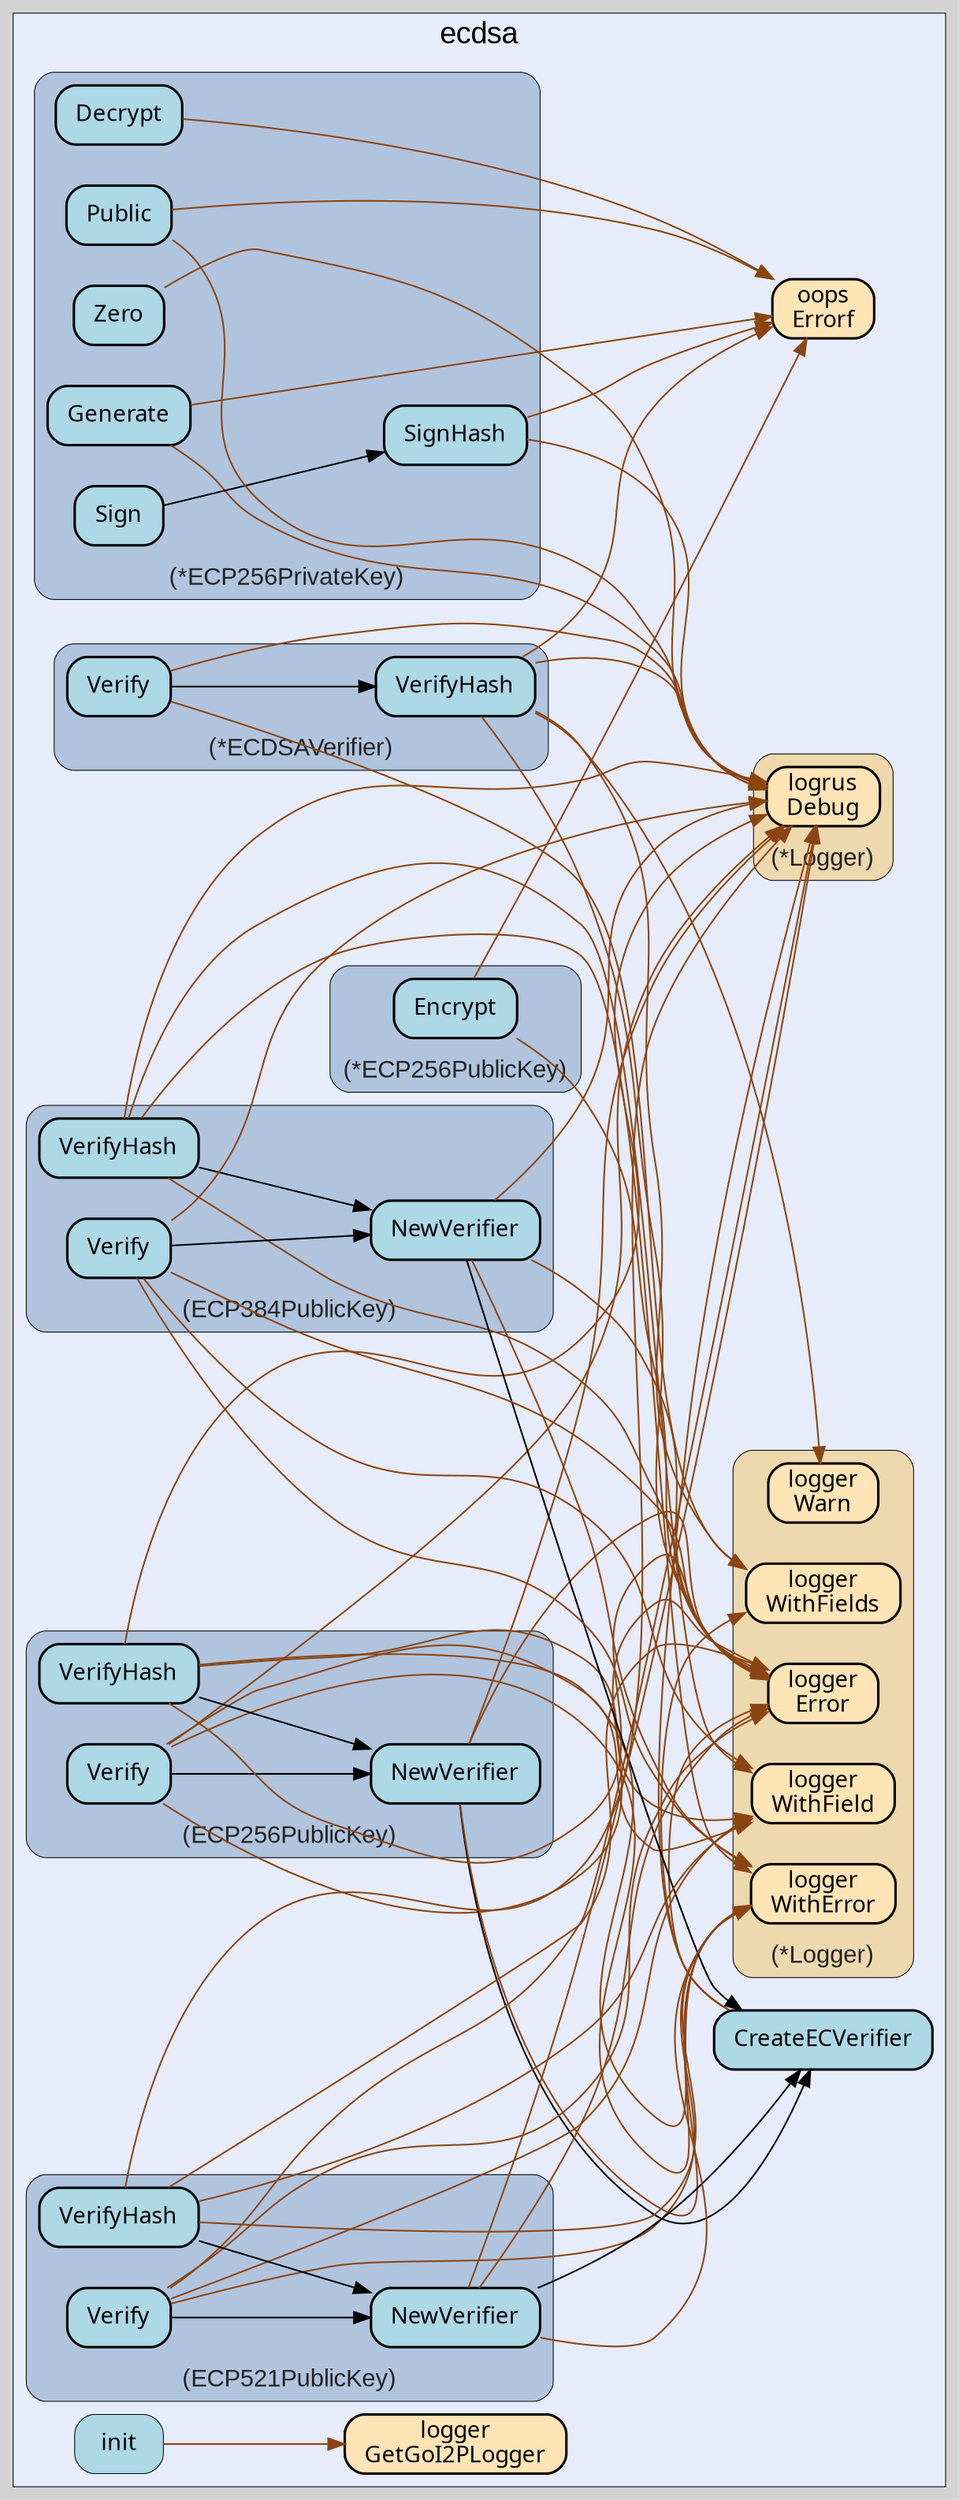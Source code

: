 digraph gocallvis {
    label="";
    labeljust="l";
    fontname="Arial";
    fontsize="14";
    rankdir="LR";
    bgcolor="lightgray";
    style="solid";
    penwidth="0.5";
    pad="0.0";
    nodesep="0.35";

    node [shape="box" style="filled,rounded" fillcolor="honeydew" fontname="Verdana" penwidth="1.0" margin="0.16,0.0"];
    edge [minlen="2"]

    subgraph "cluster_focus" {
        labeljust="c";
fontsize="18";
bgcolor="#e6ecfa";
label="ecdsa";
labelloc="t";
        
        "github.com/samber/oops.Errorf" [ fillcolor="moccasin" label="oops\nErrorf" penwidth="1.5" tooltip="github.com/samber/oops.Errorf | defined in oops.go:34" ]
        "github.com/go-i2p/crypto/ecdsa.CreateECVerifier" [ fillcolor="lightblue" label="CreateECVerifier" penwidth="1.5" tooltip="github.com/go-i2p/crypto/ecdsa.CreateECVerifier | defined in ecdsa_verifier.go:68\nat ecdsa_verifier.go:69: calling [(*github.com/go-i2p/logger.Logger).WithFields]\nat ecdsa_verifier.go:72: calling [(*github.com/sirupsen/logrus.Logger).Debug]\nat ecdsa_verifier.go:83: calling [(*github.com/sirupsen/logrus.Logger).Debug]\nat ecdsa_verifier.go:75: calling [(*github.com/go-i2p/logger.Logger).Error]" ]
        "github.com/go-i2p/crypto/ecdsa.init" [ fillcolor="lightblue" label="init" penwidth="0.5" tooltip="github.com/go-i2p/crypto/ecdsa.init | defined in .:0\nat constants.go:7: calling [github.com/go-i2p/logger.GetGoI2PLogger]" ]
        "github.com/go-i2p/logger.GetGoI2PLogger" [ fillcolor="moccasin" label="logger\nGetGoI2PLogger" penwidth="1.5" tooltip="github.com/go-i2p/logger.GetGoI2PLogger | defined in log.go:120" ]
        
        subgraph "cluster_*github.com/go-i2p/crypto/ecdsa.ECDSAVerifier" {
        penwidth="0.5";
labelloc="b";
fillcolor="lightsteelblue";
label="(*ECDSAVerifier)";
tooltip="type: *github.com/go-i2p/crypto/ecdsa.ECDSAVerifier";
fontsize="15";
fontcolor="#222222";
style="rounded,filled";
        
        "(*github.com/go-i2p/crypto/ecdsa.ECDSAVerifier).VerifyHash" [ fillcolor="lightblue" label="VerifyHash" penwidth="1.5" tooltip="(*github.com/go-i2p/crypto/ecdsa.ECDSAVerifier).VerifyHash | defined in ecdsa_verifier.go:21\nat ecdsa_verifier.go:25: calling [(*github.com/sirupsen/logrus.Logger).Debug]\nat ecdsa_verifier.go:48: calling [(*github.com/sirupsen/logrus.Logger).Debug]\nat ecdsa_verifier.go:45: calling [(*github.com/go-i2p/logger.Logger).Warn]\nat ecdsa_verifier.go:35: calling [(*github.com/go-i2p/logger.Logger).Error]\nat ecdsa_verifier.go:22: calling [(*github.com/go-i2p/logger.Logger).WithFields]\nat ecdsa_verifier.go:32: calling [(*github.com/go-i2p/logger.Logger).WithFields]\nat ecdsa_verifier.go:36: calling [github.com/samber/oops.Errorf]" ]
        "(*github.com/go-i2p/crypto/ecdsa.ECDSAVerifier).Verify" [ fillcolor="lightblue" label="Verify" penwidth="1.5" tooltip="(*github.com/go-i2p/crypto/ecdsa.ECDSAVerifier).Verify | defined in ecdsa_verifier.go:54\nat ecdsa_verifier.go:64: calling [(*github.com/go-i2p/crypto/ecdsa.ECDSAVerifier).VerifyHash]\nat ecdsa_verifier.go:58: calling [(*github.com/sirupsen/logrus.Logger).Debug]\nat ecdsa_verifier.go:55: calling [(*github.com/go-i2p/logger.Logger).WithFields]" ]
        
    }

        subgraph "cluster_*github.com/go-i2p/crypto/ecdsa.ECP256PrivateKey" {
        penwidth="0.5";
fontsize="15";
fontcolor="#222222";
labelloc="b";
style="rounded,filled";
fillcolor="lightsteelblue";
label="(*ECP256PrivateKey)";
tooltip="type: *github.com/go-i2p/crypto/ecdsa.ECP256PrivateKey";
        
        "(*github.com/go-i2p/crypto/ecdsa.ECP256PrivateKey).Zero" [ fillcolor="lightblue" label="Zero" penwidth="1.5" tooltip="(*github.com/go-i2p/crypto/ecdsa.ECP256PrivateKey).Zero | defined in ecdsa_p256_private.go:100\nat ecdsa_p256_private.go:105: calling [(*github.com/sirupsen/logrus.Logger).Debug]" ]
        "(*github.com/go-i2p/crypto/ecdsa.ECP256PrivateKey).Generate" [ fillcolor="lightblue" label="Generate" penwidth="1.5" tooltip="(*github.com/go-i2p/crypto/ecdsa.ECP256PrivateKey).Generate | defined in ecdsa_p256_private.go:109\nat ecdsa_p256_private.go:113: calling [github.com/samber/oops.Errorf]\nat ecdsa_p256_private.go:123: calling [(*github.com/sirupsen/logrus.Logger).Debug]" ]
        "(*github.com/go-i2p/crypto/ecdsa.ECP256PrivateKey).SignHash" [ penwidth="1.5" tooltip="(*github.com/go-i2p/crypto/ecdsa.ECP256PrivateKey).SignHash | defined in ecdsa_p256_private.go:31\nat ecdsa_p256_private.go:56: calling [(*github.com/sirupsen/logrus.Logger).Debug]\nat ecdsa_p256_private.go:44: calling [github.com/samber/oops.Errorf]" fillcolor="lightblue" label="SignHash" ]
        "(*github.com/go-i2p/crypto/ecdsa.ECP256PrivateKey).Sign" [ penwidth="1.5" tooltip="(*github.com/go-i2p/crypto/ecdsa.ECP256PrivateKey).Sign | defined in ecdsa_p256_private.go:24\nat ecdsa_p256_private.go:27: calling [(*github.com/go-i2p/crypto/ecdsa.ECP256PrivateKey).SignHash]" fillcolor="lightblue" label="Sign" ]
        "(*github.com/go-i2p/crypto/ecdsa.ECP256PrivateKey).Decrypt" [ label="Decrypt" penwidth="1.5" tooltip="(*github.com/go-i2p/crypto/ecdsa.ECP256PrivateKey).Decrypt | defined in ecdsa_p256_private.go:61\nat ecdsa_p256_private.go:65: calling [github.com/samber/oops.Errorf]" fillcolor="lightblue" ]
        "(*github.com/go-i2p/crypto/ecdsa.ECP256PrivateKey).Public" [ fillcolor="lightblue" label="Public" penwidth="1.5" tooltip="(*github.com/go-i2p/crypto/ecdsa.ECP256PrivateKey).Public | defined in ecdsa_p256_private.go:74\nat ecdsa_p256_private.go:95: calling [(*github.com/sirupsen/logrus.Logger).Debug]\nat ecdsa_p256_private.go:80: calling [github.com/samber/oops.Errorf]" ]
        
    }

        subgraph "cluster_*github.com/go-i2p/crypto/ecdsa.ECP256PublicKey" {
        fontsize="15";
style="rounded,filled";
fillcolor="lightsteelblue";
tooltip="type: *github.com/go-i2p/crypto/ecdsa.ECP256PublicKey";
penwidth="0.5";
fontcolor="#222222";
labelloc="b";
label="(*ECP256PublicKey)";
        
        "(*github.com/go-i2p/crypto/ecdsa.ECP256PublicKey).Encrypt" [ label="Encrypt" penwidth="1.5" tooltip="(*github.com/go-i2p/crypto/ecdsa.ECP256PublicKey).Encrypt | defined in ecdsa_p256_public.go:38\nat ecdsa_p256_public.go:39: calling [(*github.com/go-i2p/logger.Logger).Error]\nat ecdsa_p256_public.go:40: calling [github.com/samber/oops.Errorf]" fillcolor="lightblue" ]
        
    }

        subgraph "cluster_*github.com/go-i2p/logger.Logger" {
        penwidth="0.5";
fontsize="15";
fontcolor="#222222";
labelloc="b";
style="rounded,filled";
fillcolor="wheat2";
label="(*Logger)";
tooltip="type: *github.com/go-i2p/logger.Logger";
        
        "(*github.com/go-i2p/logger.Logger).WithFields" [ fillcolor="moccasin" label="logger\nWithFields" penwidth="1.5" tooltip="(*github.com/go-i2p/logger.Logger).WithFields | defined in log.go:60" ]
        "(*github.com/go-i2p/logger.Logger).Error" [ penwidth="1.5" tooltip="(*github.com/go-i2p/logger.Logger).Error | defined in log.go:42" fillcolor="moccasin" label="logger\nError" ]
        "(*github.com/go-i2p/logger.Logger).Warn" [ label="logger\nWarn" penwidth="1.5" tooltip="(*github.com/go-i2p/logger.Logger).Warn | defined in log.go:30" fillcolor="moccasin" ]
        "(*github.com/go-i2p/logger.Logger).WithField" [ fillcolor="moccasin" label="logger\nWithField" penwidth="1.5" tooltip="(*github.com/go-i2p/logger.Logger).WithField | defined in log.go:54" ]
        "(*github.com/go-i2p/logger.Logger).WithError" [ tooltip="(*github.com/go-i2p/logger.Logger).WithError | defined in log.go:66" fillcolor="moccasin" label="logger\nWithError" penwidth="1.5" ]
        
    }

        subgraph "cluster_*github.com/sirupsen/logrus.Logger" {
        style="rounded,filled";
fillcolor="wheat2";
label="(*Logger)";
tooltip="type: *github.com/sirupsen/logrus.Logger";
penwidth="0.5";
fontsize="15";
fontcolor="#222222";
labelloc="b";
        
        "(*github.com/sirupsen/logrus.Logger).Debug" [ fillcolor="moccasin" label="logrus\nDebug" penwidth="1.5" tooltip="(*github.com/sirupsen/logrus.Logger).Debug | defined in logger.go:221" ]
        
    }

        subgraph "cluster_github.com/go-i2p/crypto/ecdsa.ECP256PublicKey" {
        penwidth="0.5";
fontsize="15";
fontcolor="#222222";
labelloc="b";
fillcolor="lightsteelblue";
style="rounded,filled";
label="(ECP256PublicKey)";
tooltip="type: github.com/go-i2p/crypto/ecdsa.ECP256PublicKey";
        
        "(github.com/go-i2p/crypto/ecdsa.ECP256PublicKey).Verify" [ tooltip="(github.com/go-i2p/crypto/ecdsa.ECP256PublicKey).Verify | defined in ecdsa_p256_public.go:16\nat ecdsa_p256_public.go:20: calling [(*github.com/go-i2p/logger.Logger).WithError]\nat ecdsa_p256_public.go:17: calling [(*github.com/go-i2p/logger.Logger).WithField]\nat ecdsa_p256_public.go:18: calling [(github.com/go-i2p/crypto/ecdsa.ECP256PublicKey).NewVerifier]\nat ecdsa_p256_public.go:17: calling [(*github.com/sirupsen/logrus.Logger).Debug]\nat ecdsa_p256_public.go:20: calling [(*github.com/go-i2p/logger.Logger).Error]" fillcolor="lightblue" label="Verify" penwidth="1.5" ]
        "(github.com/go-i2p/crypto/ecdsa.ECP256PublicKey).NewVerifier" [ fillcolor="lightblue" label="NewVerifier" penwidth="1.5" tooltip="(github.com/go-i2p/crypto/ecdsa.ECP256PublicKey).NewVerifier | defined in ecdsa_p256_public.go:51\nat ecdsa_p256_public.go:52: calling [(*github.com/sirupsen/logrus.Logger).Debug]\nat ecdsa_p256_public.go:54: calling [github.com/go-i2p/crypto/ecdsa.CreateECVerifier]\nat ecdsa_p256_public.go:56: calling [(*github.com/go-i2p/logger.Logger).Error]\nat ecdsa_p256_public.go:56: calling [(*github.com/go-i2p/logger.Logger).WithError]" ]
        "(github.com/go-i2p/crypto/ecdsa.ECP256PublicKey).VerifyHash" [ fillcolor="lightblue" label="VerifyHash" penwidth="1.5" tooltip="(github.com/go-i2p/crypto/ecdsa.ECP256PublicKey).VerifyHash | defined in ecdsa_p256_public.go:27\nat ecdsa_p256_public.go:31: calling [(*github.com/go-i2p/logger.Logger).WithError]\nat ecdsa_p256_public.go:29: calling [(github.com/go-i2p/crypto/ecdsa.ECP256PublicKey).NewVerifier]\nat ecdsa_p256_public.go:28: calling [(*github.com/go-i2p/logger.Logger).WithField]\nat ecdsa_p256_public.go:28: calling [(*github.com/sirupsen/logrus.Logger).Debug]\nat ecdsa_p256_public.go:31: calling [(*github.com/go-i2p/logger.Logger).Error]" ]
        
    }

        subgraph "cluster_github.com/go-i2p/crypto/ecdsa.ECP384PublicKey" {
        fontsize="15";
style="rounded,filled";
label="(ECP384PublicKey)";
tooltip="type: github.com/go-i2p/crypto/ecdsa.ECP384PublicKey";
penwidth="0.5";
fontcolor="#222222";
labelloc="b";
fillcolor="lightsteelblue";
        
        "(github.com/go-i2p/crypto/ecdsa.ECP384PublicKey).VerifyHash" [ tooltip="(github.com/go-i2p/crypto/ecdsa.ECP384PublicKey).VerifyHash | defined in ecdsa_p384_public.go:26\nat ecdsa_p384_public.go:30: calling [(*github.com/go-i2p/logger.Logger).Error]\nat ecdsa_p384_public.go:28: calling [(github.com/go-i2p/crypto/ecdsa.ECP384PublicKey).NewVerifier]\nat ecdsa_p384_public.go:27: calling [(*github.com/sirupsen/logrus.Logger).Debug]\nat ecdsa_p384_public.go:27: calling [(*github.com/go-i2p/logger.Logger).WithField]\nat ecdsa_p384_public.go:30: calling [(*github.com/go-i2p/logger.Logger).WithError]" fillcolor="lightblue" label="VerifyHash" penwidth="1.5" ]
        "(github.com/go-i2p/crypto/ecdsa.ECP384PublicKey).NewVerifier" [ label="NewVerifier" penwidth="1.5" tooltip="(github.com/go-i2p/crypto/ecdsa.ECP384PublicKey).NewVerifier | defined in ecdsa_p384_public.go:44\nat ecdsa_p384_public.go:45: calling [(*github.com/sirupsen/logrus.Logger).Debug]\nat ecdsa_p384_public.go:46: calling [github.com/go-i2p/crypto/ecdsa.CreateECVerifier]\nat ecdsa_p384_public.go:48: calling [(*github.com/go-i2p/logger.Logger).Error]\nat ecdsa_p384_public.go:48: calling [(*github.com/go-i2p/logger.Logger).WithError]" fillcolor="lightblue" ]
        "(github.com/go-i2p/crypto/ecdsa.ECP384PublicKey).Verify" [ fillcolor="lightblue" label="Verify" penwidth="1.5" tooltip="(github.com/go-i2p/crypto/ecdsa.ECP384PublicKey).Verify | defined in ecdsa_p384_public.go:15\nat ecdsa_p384_public.go:19: calling [(*github.com/go-i2p/logger.Logger).WithError]\nat ecdsa_p384_public.go:16: calling [(*github.com/go-i2p/logger.Logger).WithField]\nat ecdsa_p384_public.go:16: calling [(*github.com/sirupsen/logrus.Logger).Debug]\nat ecdsa_p384_public.go:19: calling [(*github.com/go-i2p/logger.Logger).Error]\nat ecdsa_p384_public.go:17: calling [(github.com/go-i2p/crypto/ecdsa.ECP384PublicKey).NewVerifier]" ]
        
    }

        subgraph "cluster_github.com/go-i2p/crypto/ecdsa.ECP521PublicKey" {
        tooltip="type: github.com/go-i2p/crypto/ecdsa.ECP521PublicKey";
penwidth="0.5";
fontcolor="#222222";
labelloc="b";
fillcolor="lightsteelblue";
fontsize="15";
style="rounded,filled";
label="(ECP521PublicKey)";
        
        "(github.com/go-i2p/crypto/ecdsa.ECP521PublicKey).Verify" [ tooltip="(github.com/go-i2p/crypto/ecdsa.ECP521PublicKey).Verify | defined in ecdsa_p521_public.go:15\nat ecdsa_p521_public.go:17: calling [(github.com/go-i2p/crypto/ecdsa.ECP521PublicKey).NewVerifier]\nat ecdsa_p521_public.go:19: calling [(*github.com/go-i2p/logger.Logger).Error]\nat ecdsa_p521_public.go:16: calling [(*github.com/sirupsen/logrus.Logger).Debug]\nat ecdsa_p521_public.go:16: calling [(*github.com/go-i2p/logger.Logger).WithField]\nat ecdsa_p521_public.go:19: calling [(*github.com/go-i2p/logger.Logger).WithError]" fillcolor="lightblue" label="Verify" penwidth="1.5" ]
        "(github.com/go-i2p/crypto/ecdsa.ECP521PublicKey).NewVerifier" [ fillcolor="lightblue" label="NewVerifier" penwidth="1.5" tooltip="(github.com/go-i2p/crypto/ecdsa.ECP521PublicKey).NewVerifier | defined in ecdsa_p521_public.go:44\nat ecdsa_p521_public.go:48: calling [(*github.com/go-i2p/logger.Logger).WithError]\nat ecdsa_p521_public.go:45: calling [(*github.com/sirupsen/logrus.Logger).Debug]\nat ecdsa_p521_public.go:48: calling [(*github.com/go-i2p/logger.Logger).Error]\nat ecdsa_p521_public.go:46: calling [github.com/go-i2p/crypto/ecdsa.CreateECVerifier]" ]
        "(github.com/go-i2p/crypto/ecdsa.ECP521PublicKey).VerifyHash" [ fillcolor="lightblue" label="VerifyHash" penwidth="1.5" tooltip="(github.com/go-i2p/crypto/ecdsa.ECP521PublicKey).VerifyHash | defined in ecdsa_p521_public.go:26\nat ecdsa_p521_public.go:27: calling [(*github.com/go-i2p/logger.Logger).WithField]\nat ecdsa_p521_public.go:30: calling [(*github.com/go-i2p/logger.Logger).Error]\nat ecdsa_p521_public.go:28: calling [(github.com/go-i2p/crypto/ecdsa.ECP521PublicKey).NewVerifier]\nat ecdsa_p521_public.go:27: calling [(*github.com/sirupsen/logrus.Logger).Debug]\nat ecdsa_p521_public.go:30: calling [(*github.com/go-i2p/logger.Logger).WithError]" ]
        
    }

    }

    "(github.com/go-i2p/crypto/ecdsa.ECP384PublicKey).Verify" -> "(*github.com/go-i2p/logger.Logger).WithError" [ color="saddlebrown" tooltip="at ecdsa_p384_public.go:19: calling [(*github.com/go-i2p/logger.Logger).WithError]" ]
    "(github.com/go-i2p/crypto/ecdsa.ECP521PublicKey).VerifyHash" -> "(*github.com/go-i2p/logger.Logger).WithField" [ color="saddlebrown" tooltip="at ecdsa_p521_public.go:27: calling [(*github.com/go-i2p/logger.Logger).WithField]" ]
    "(github.com/go-i2p/crypto/ecdsa.ECP384PublicKey).NewVerifier" -> "(*github.com/sirupsen/logrus.Logger).Debug" [ tooltip="at ecdsa_p384_public.go:45: calling [(*github.com/sirupsen/logrus.Logger).Debug]" color="saddlebrown" ]
    "(*github.com/go-i2p/crypto/ecdsa.ECP256PrivateKey).SignHash" -> "(*github.com/sirupsen/logrus.Logger).Debug" [ color="saddlebrown" tooltip="at ecdsa_p256_private.go:56: calling [(*github.com/sirupsen/logrus.Logger).Debug]" ]
    "(github.com/go-i2p/crypto/ecdsa.ECP384PublicKey).Verify" -> "(*github.com/go-i2p/logger.Logger).WithField" [ color="saddlebrown" tooltip="at ecdsa_p384_public.go:16: calling [(*github.com/go-i2p/logger.Logger).WithField]" ]
    "(*github.com/go-i2p/crypto/ecdsa.ECDSAVerifier).VerifyHash" -> "(*github.com/sirupsen/logrus.Logger).Debug" [ color="saddlebrown" tooltip="at ecdsa_verifier.go:25: calling [(*github.com/sirupsen/logrus.Logger).Debug]\nat ecdsa_verifier.go:48: calling [(*github.com/sirupsen/logrus.Logger).Debug]" ]
    "(*github.com/go-i2p/crypto/ecdsa.ECDSAVerifier).Verify" -> "(*github.com/go-i2p/crypto/ecdsa.ECDSAVerifier).VerifyHash" [ tooltip="at ecdsa_verifier.go:64: calling [(*github.com/go-i2p/crypto/ecdsa.ECDSAVerifier).VerifyHash]" ]
    "(*github.com/go-i2p/crypto/ecdsa.ECP256PublicKey).Encrypt" -> "(*github.com/go-i2p/logger.Logger).Error" [ color="saddlebrown" tooltip="at ecdsa_p256_public.go:39: calling [(*github.com/go-i2p/logger.Logger).Error]" ]
    "(github.com/go-i2p/crypto/ecdsa.ECP384PublicKey).Verify" -> "(*github.com/sirupsen/logrus.Logger).Debug" [ tooltip="at ecdsa_p384_public.go:16: calling [(*github.com/sirupsen/logrus.Logger).Debug]" color="saddlebrown" ]
    "(github.com/go-i2p/crypto/ecdsa.ECP256PublicKey).VerifyHash" -> "(*github.com/go-i2p/logger.Logger).WithError" [ color="saddlebrown" tooltip="at ecdsa_p256_public.go:31: calling [(*github.com/go-i2p/logger.Logger).WithError]" ]
    "(github.com/go-i2p/crypto/ecdsa.ECP521PublicKey).Verify" -> "(github.com/go-i2p/crypto/ecdsa.ECP521PublicKey).NewVerifier" [ tooltip="at ecdsa_p521_public.go:17: calling [(github.com/go-i2p/crypto/ecdsa.ECP521PublicKey).NewVerifier]" ]
    "(github.com/go-i2p/crypto/ecdsa.ECP384PublicKey).VerifyHash" -> "(*github.com/go-i2p/logger.Logger).Error" [ tooltip="at ecdsa_p384_public.go:30: calling [(*github.com/go-i2p/logger.Logger).Error]" color="saddlebrown" ]
    "(*github.com/go-i2p/crypto/ecdsa.ECP256PrivateKey).Public" -> "(*github.com/sirupsen/logrus.Logger).Debug" [ tooltip="at ecdsa_p256_private.go:95: calling [(*github.com/sirupsen/logrus.Logger).Debug]" color="saddlebrown" ]
    "(github.com/go-i2p/crypto/ecdsa.ECP384PublicKey).NewVerifier" -> "github.com/go-i2p/crypto/ecdsa.CreateECVerifier" [ tooltip="at ecdsa_p384_public.go:46: calling [github.com/go-i2p/crypto/ecdsa.CreateECVerifier]" ]
    "(github.com/go-i2p/crypto/ecdsa.ECP256PublicKey).NewVerifier" -> "(*github.com/sirupsen/logrus.Logger).Debug" [ color="saddlebrown" tooltip="at ecdsa_p256_public.go:52: calling [(*github.com/sirupsen/logrus.Logger).Debug]" ]
    "(github.com/go-i2p/crypto/ecdsa.ECP521PublicKey).NewVerifier" -> "(*github.com/go-i2p/logger.Logger).WithError" [ color="saddlebrown" tooltip="at ecdsa_p521_public.go:48: calling [(*github.com/go-i2p/logger.Logger).WithError]" ]
    "github.com/go-i2p/crypto/ecdsa.init" -> "github.com/go-i2p/logger.GetGoI2PLogger" [ color="saddlebrown" tooltip="at constants.go:7: calling [github.com/go-i2p/logger.GetGoI2PLogger]" ]
    "(github.com/go-i2p/crypto/ecdsa.ECP521PublicKey).VerifyHash" -> "(*github.com/go-i2p/logger.Logger).Error" [ color="saddlebrown" tooltip="at ecdsa_p521_public.go:30: calling [(*github.com/go-i2p/logger.Logger).Error]" ]
    "(*github.com/go-i2p/crypto/ecdsa.ECP256PrivateKey).Generate" -> "github.com/samber/oops.Errorf" [ color="saddlebrown" tooltip="at ecdsa_p256_private.go:113: calling [github.com/samber/oops.Errorf]" ]
    "(github.com/go-i2p/crypto/ecdsa.ECP384PublicKey).VerifyHash" -> "(github.com/go-i2p/crypto/ecdsa.ECP384PublicKey).NewVerifier" [ tooltip="at ecdsa_p384_public.go:28: calling [(github.com/go-i2p/crypto/ecdsa.ECP384PublicKey).NewVerifier]" ]
    "(github.com/go-i2p/crypto/ecdsa.ECP521PublicKey).Verify" -> "(*github.com/go-i2p/logger.Logger).Error" [ color="saddlebrown" tooltip="at ecdsa_p521_public.go:19: calling [(*github.com/go-i2p/logger.Logger).Error]" ]
    "(github.com/go-i2p/crypto/ecdsa.ECP256PublicKey).VerifyHash" -> "(github.com/go-i2p/crypto/ecdsa.ECP256PublicKey).NewVerifier" [ tooltip="at ecdsa_p256_public.go:29: calling [(github.com/go-i2p/crypto/ecdsa.ECP256PublicKey).NewVerifier]" ]
    "(*github.com/go-i2p/crypto/ecdsa.ECDSAVerifier).VerifyHash" -> "(*github.com/go-i2p/logger.Logger).Warn" [ color="saddlebrown" tooltip="at ecdsa_verifier.go:45: calling [(*github.com/go-i2p/logger.Logger).Warn]" ]
    "github.com/go-i2p/crypto/ecdsa.CreateECVerifier" -> "(*github.com/go-i2p/logger.Logger).WithFields" [ color="saddlebrown" tooltip="at ecdsa_verifier.go:69: calling [(*github.com/go-i2p/logger.Logger).WithFields]" ]
    "(github.com/go-i2p/crypto/ecdsa.ECP384PublicKey).NewVerifier" -> "(*github.com/go-i2p/logger.Logger).Error" [ color="saddlebrown" tooltip="at ecdsa_p384_public.go:48: calling [(*github.com/go-i2p/logger.Logger).Error]" ]
    "(*github.com/go-i2p/crypto/ecdsa.ECDSAVerifier).Verify" -> "(*github.com/sirupsen/logrus.Logger).Debug" [ tooltip="at ecdsa_verifier.go:58: calling [(*github.com/sirupsen/logrus.Logger).Debug]" color="saddlebrown" ]
    "(github.com/go-i2p/crypto/ecdsa.ECP256PublicKey).NewVerifier" -> "github.com/go-i2p/crypto/ecdsa.CreateECVerifier" [ tooltip="at ecdsa_p256_public.go:54: calling [github.com/go-i2p/crypto/ecdsa.CreateECVerifier]" ]
    "(github.com/go-i2p/crypto/ecdsa.ECP256PublicKey).Verify" -> "(*github.com/go-i2p/logger.Logger).WithError" [ color="saddlebrown" tooltip="at ecdsa_p256_public.go:20: calling [(*github.com/go-i2p/logger.Logger).WithError]" ]
    "(*github.com/go-i2p/crypto/ecdsa.ECP256PublicKey).Encrypt" -> "github.com/samber/oops.Errorf" [ color="saddlebrown" tooltip="at ecdsa_p256_public.go:40: calling [github.com/samber/oops.Errorf]" ]
    "(github.com/go-i2p/crypto/ecdsa.ECP256PublicKey).Verify" -> "(*github.com/go-i2p/logger.Logger).WithField" [ color="saddlebrown" tooltip="at ecdsa_p256_public.go:17: calling [(*github.com/go-i2p/logger.Logger).WithField]" ]
    "(*github.com/go-i2p/crypto/ecdsa.ECDSAVerifier).VerifyHash" -> "(*github.com/go-i2p/logger.Logger).Error" [ color="saddlebrown" tooltip="at ecdsa_verifier.go:35: calling [(*github.com/go-i2p/logger.Logger).Error]" ]
    "(github.com/go-i2p/crypto/ecdsa.ECP256PublicKey).Verify" -> "(github.com/go-i2p/crypto/ecdsa.ECP256PublicKey).NewVerifier" [ tooltip="at ecdsa_p256_public.go:18: calling [(github.com/go-i2p/crypto/ecdsa.ECP256PublicKey).NewVerifier]" ]
    "(github.com/go-i2p/crypto/ecdsa.ECP521PublicKey).Verify" -> "(*github.com/sirupsen/logrus.Logger).Debug" [ color="saddlebrown" tooltip="at ecdsa_p521_public.go:16: calling [(*github.com/sirupsen/logrus.Logger).Debug]" ]
    "(github.com/go-i2p/crypto/ecdsa.ECP521PublicKey).NewVerifier" -> "(*github.com/sirupsen/logrus.Logger).Debug" [ color="saddlebrown" tooltip="at ecdsa_p521_public.go:45: calling [(*github.com/sirupsen/logrus.Logger).Debug]" ]
    "(github.com/go-i2p/crypto/ecdsa.ECP521PublicKey).VerifyHash" -> "(github.com/go-i2p/crypto/ecdsa.ECP521PublicKey).NewVerifier" [ tooltip="at ecdsa_p521_public.go:28: calling [(github.com/go-i2p/crypto/ecdsa.ECP521PublicKey).NewVerifier]" ]
    "(github.com/go-i2p/crypto/ecdsa.ECP256PublicKey).VerifyHash" -> "(*github.com/go-i2p/logger.Logger).WithField" [ tooltip="at ecdsa_p256_public.go:28: calling [(*github.com/go-i2p/logger.Logger).WithField]" color="saddlebrown" ]
    "(github.com/go-i2p/crypto/ecdsa.ECP384PublicKey).VerifyHash" -> "(*github.com/sirupsen/logrus.Logger).Debug" [ color="saddlebrown" tooltip="at ecdsa_p384_public.go:27: calling [(*github.com/sirupsen/logrus.Logger).Debug]" ]
    "(*github.com/go-i2p/crypto/ecdsa.ECP256PrivateKey).SignHash" -> "github.com/samber/oops.Errorf" [ color="saddlebrown" tooltip="at ecdsa_p256_private.go:44: calling [github.com/samber/oops.Errorf]" ]
    "(github.com/go-i2p/crypto/ecdsa.ECP256PublicKey).NewVerifier" -> "(*github.com/go-i2p/logger.Logger).Error" [ color="saddlebrown" tooltip="at ecdsa_p256_public.go:56: calling [(*github.com/go-i2p/logger.Logger).Error]" ]
    "(github.com/go-i2p/crypto/ecdsa.ECP521PublicKey).Verify" -> "(*github.com/go-i2p/logger.Logger).WithField" [ tooltip="at ecdsa_p521_public.go:16: calling [(*github.com/go-i2p/logger.Logger).WithField]" color="saddlebrown" ]
    "(github.com/go-i2p/crypto/ecdsa.ECP521PublicKey).VerifyHash" -> "(*github.com/sirupsen/logrus.Logger).Debug" [ color="saddlebrown" tooltip="at ecdsa_p521_public.go:27: calling [(*github.com/sirupsen/logrus.Logger).Debug]" ]
    "(github.com/go-i2p/crypto/ecdsa.ECP521PublicKey).VerifyHash" -> "(*github.com/go-i2p/logger.Logger).WithError" [ color="saddlebrown" tooltip="at ecdsa_p521_public.go:30: calling [(*github.com/go-i2p/logger.Logger).WithError]" ]
    "github.com/go-i2p/crypto/ecdsa.CreateECVerifier" -> "(*github.com/sirupsen/logrus.Logger).Debug" [ color="saddlebrown" tooltip="at ecdsa_verifier.go:72: calling [(*github.com/sirupsen/logrus.Logger).Debug]\nat ecdsa_verifier.go:83: calling [(*github.com/sirupsen/logrus.Logger).Debug]" ]
    "(github.com/go-i2p/crypto/ecdsa.ECP256PublicKey).NewVerifier" -> "(*github.com/go-i2p/logger.Logger).WithError" [ color="saddlebrown" tooltip="at ecdsa_p256_public.go:56: calling [(*github.com/go-i2p/logger.Logger).WithError]" ]
    "(github.com/go-i2p/crypto/ecdsa.ECP521PublicKey).Verify" -> "(*github.com/go-i2p/logger.Logger).WithError" [ color="saddlebrown" tooltip="at ecdsa_p521_public.go:19: calling [(*github.com/go-i2p/logger.Logger).WithError]" ]
    "(*github.com/go-i2p/crypto/ecdsa.ECP256PrivateKey).Zero" -> "(*github.com/sirupsen/logrus.Logger).Debug" [ color="saddlebrown" tooltip="at ecdsa_p256_private.go:105: calling [(*github.com/sirupsen/logrus.Logger).Debug]" ]
    "github.com/go-i2p/crypto/ecdsa.CreateECVerifier" -> "(*github.com/go-i2p/logger.Logger).Error" [ color="saddlebrown" tooltip="at ecdsa_verifier.go:75: calling [(*github.com/go-i2p/logger.Logger).Error]" ]
    "(github.com/go-i2p/crypto/ecdsa.ECP384PublicKey).VerifyHash" -> "(*github.com/go-i2p/logger.Logger).WithField" [ color="saddlebrown" tooltip="at ecdsa_p384_public.go:27: calling [(*github.com/go-i2p/logger.Logger).WithField]" ]
    "(github.com/go-i2p/crypto/ecdsa.ECP384PublicKey).NewVerifier" -> "(*github.com/go-i2p/logger.Logger).WithError" [ color="saddlebrown" tooltip="at ecdsa_p384_public.go:48: calling [(*github.com/go-i2p/logger.Logger).WithError]" ]
    "(*github.com/go-i2p/crypto/ecdsa.ECP256PrivateKey).Sign" -> "(*github.com/go-i2p/crypto/ecdsa.ECP256PrivateKey).SignHash" [ tooltip="at ecdsa_p256_private.go:27: calling [(*github.com/go-i2p/crypto/ecdsa.ECP256PrivateKey).SignHash]" ]
    "(*github.com/go-i2p/crypto/ecdsa.ECP256PrivateKey).Decrypt" -> "github.com/samber/oops.Errorf" [ color="saddlebrown" tooltip="at ecdsa_p256_private.go:65: calling [github.com/samber/oops.Errorf]" ]
    "(github.com/go-i2p/crypto/ecdsa.ECP384PublicKey).Verify" -> "(*github.com/go-i2p/logger.Logger).Error" [ color="saddlebrown" tooltip="at ecdsa_p384_public.go:19: calling [(*github.com/go-i2p/logger.Logger).Error]" ]
    "(*github.com/go-i2p/crypto/ecdsa.ECDSAVerifier).VerifyHash" -> "(*github.com/go-i2p/logger.Logger).WithFields" [ color="saddlebrown" tooltip="at ecdsa_verifier.go:22: calling [(*github.com/go-i2p/logger.Logger).WithFields]\nat ecdsa_verifier.go:32: calling [(*github.com/go-i2p/logger.Logger).WithFields]" ]
    "(github.com/go-i2p/crypto/ecdsa.ECP256PublicKey).VerifyHash" -> "(*github.com/sirupsen/logrus.Logger).Debug" [ color="saddlebrown" tooltip="at ecdsa_p256_public.go:28: calling [(*github.com/sirupsen/logrus.Logger).Debug]" ]
    "(github.com/go-i2p/crypto/ecdsa.ECP256PublicKey).VerifyHash" -> "(*github.com/go-i2p/logger.Logger).Error" [ color="saddlebrown" tooltip="at ecdsa_p256_public.go:31: calling [(*github.com/go-i2p/logger.Logger).Error]" ]
    "(*github.com/go-i2p/crypto/ecdsa.ECDSAVerifier).VerifyHash" -> "github.com/samber/oops.Errorf" [ color="saddlebrown" tooltip="at ecdsa_verifier.go:36: calling [github.com/samber/oops.Errorf]" ]
    "(github.com/go-i2p/crypto/ecdsa.ECP384PublicKey).VerifyHash" -> "(*github.com/go-i2p/logger.Logger).WithError" [ color="saddlebrown" tooltip="at ecdsa_p384_public.go:30: calling [(*github.com/go-i2p/logger.Logger).WithError]" ]
    "(github.com/go-i2p/crypto/ecdsa.ECP256PublicKey).Verify" -> "(*github.com/sirupsen/logrus.Logger).Debug" [ color="saddlebrown" tooltip="at ecdsa_p256_public.go:17: calling [(*github.com/sirupsen/logrus.Logger).Debug]" ]
    "(github.com/go-i2p/crypto/ecdsa.ECP521PublicKey).NewVerifier" -> "(*github.com/go-i2p/logger.Logger).Error" [ color="saddlebrown" tooltip="at ecdsa_p521_public.go:48: calling [(*github.com/go-i2p/logger.Logger).Error]" ]
    "(*github.com/go-i2p/crypto/ecdsa.ECP256PrivateKey).Public" -> "github.com/samber/oops.Errorf" [ color="saddlebrown" tooltip="at ecdsa_p256_private.go:80: calling [github.com/samber/oops.Errorf]" ]
    "(*github.com/go-i2p/crypto/ecdsa.ECP256PrivateKey).Generate" -> "(*github.com/sirupsen/logrus.Logger).Debug" [ color="saddlebrown" tooltip="at ecdsa_p256_private.go:123: calling [(*github.com/sirupsen/logrus.Logger).Debug]" ]
    "(*github.com/go-i2p/crypto/ecdsa.ECDSAVerifier).Verify" -> "(*github.com/go-i2p/logger.Logger).WithFields" [ color="saddlebrown" tooltip="at ecdsa_verifier.go:55: calling [(*github.com/go-i2p/logger.Logger).WithFields]" ]
    "(github.com/go-i2p/crypto/ecdsa.ECP256PublicKey).Verify" -> "(*github.com/go-i2p/logger.Logger).Error" [ tooltip="at ecdsa_p256_public.go:20: calling [(*github.com/go-i2p/logger.Logger).Error]" color="saddlebrown" ]
    "(github.com/go-i2p/crypto/ecdsa.ECP521PublicKey).NewVerifier" -> "github.com/go-i2p/crypto/ecdsa.CreateECVerifier" [ tooltip="at ecdsa_p521_public.go:46: calling [github.com/go-i2p/crypto/ecdsa.CreateECVerifier]" ]
    "(github.com/go-i2p/crypto/ecdsa.ECP384PublicKey).Verify" -> "(github.com/go-i2p/crypto/ecdsa.ECP384PublicKey).NewVerifier" [ tooltip="at ecdsa_p384_public.go:17: calling [(github.com/go-i2p/crypto/ecdsa.ECP384PublicKey).NewVerifier]" ]
}

